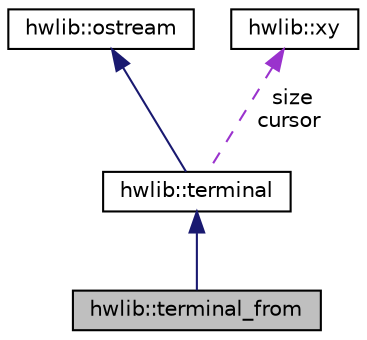 digraph "hwlib::terminal_from"
{
  edge [fontname="Helvetica",fontsize="10",labelfontname="Helvetica",labelfontsize="10"];
  node [fontname="Helvetica",fontsize="10",shape=record];
  Node3 [label="hwlib::terminal_from",height=0.2,width=0.4,color="black", fillcolor="grey75", style="filled", fontcolor="black"];
  Node4 -> Node3 [dir="back",color="midnightblue",fontsize="10",style="solid"];
  Node4 [label="hwlib::terminal",height=0.2,width=0.4,color="black", fillcolor="white", style="filled",URL="$classhwlib_1_1terminal.html"];
  Node5 -> Node4 [dir="back",color="midnightblue",fontsize="10",style="solid"];
  Node5 [label="hwlib::ostream",height=0.2,width=0.4,color="black", fillcolor="white", style="filled",URL="$classhwlib_1_1ostream.html"];
  Node6 -> Node4 [dir="back",color="darkorchid3",fontsize="10",style="dashed",label=" size\ncursor" ];
  Node6 [label="hwlib::xy",height=0.2,width=0.4,color="black", fillcolor="white", style="filled",URL="$classhwlib_1_1xy.html"];
}
